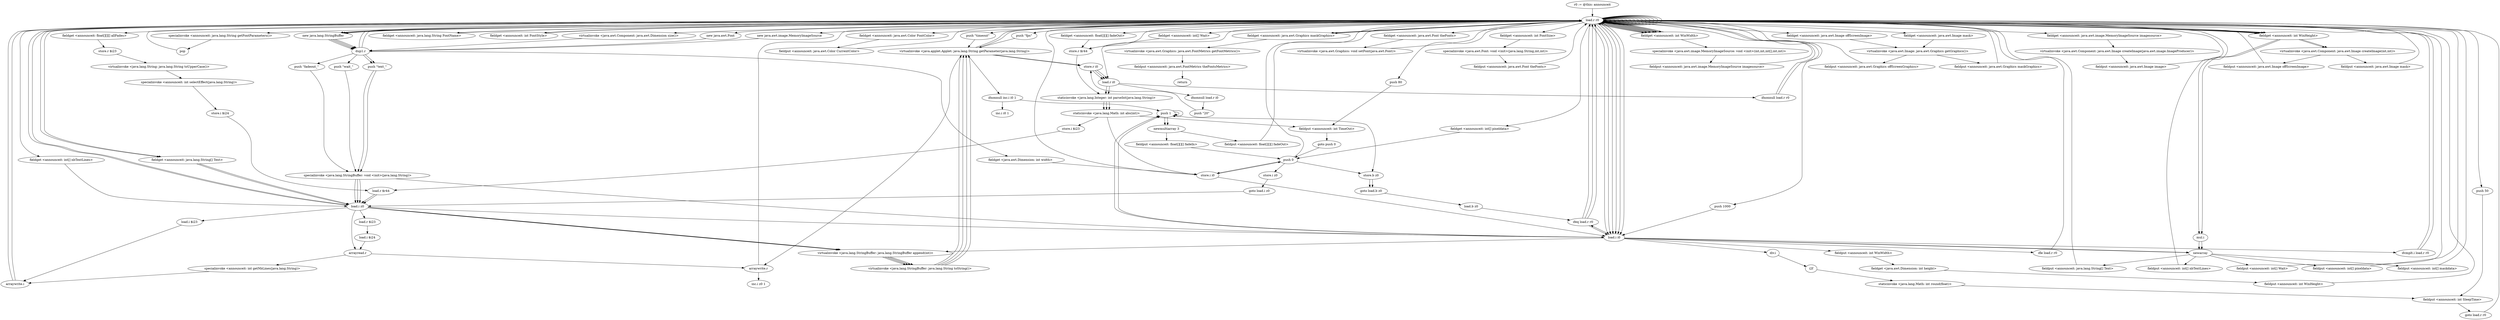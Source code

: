 digraph "" {
    "r0 := @this: announceit"
    "load.r r0"
    "r0 := @this: announceit"->"load.r r0";
    "push \"fps\""
    "load.r r0"->"push \"fps\"";
    "virtualinvoke <java.applet.Applet: java.lang.String getParameter(java.lang.String)>"
    "push \"fps\""->"virtualinvoke <java.applet.Applet: java.lang.String getParameter(java.lang.String)>";
    "store.r i0"
    "virtualinvoke <java.applet.Applet: java.lang.String getParameter(java.lang.String)>"->"store.r i0";
    "load.r i0"
    "store.r i0"->"load.r i0";
    "ifnonnull load.r i0"
    "load.r i0"->"ifnonnull load.r i0";
    "push \"20\""
    "ifnonnull load.r i0"->"push \"20\"";
    "push \"20\""->"store.r i0";
    "store.r i0"->"load.r i0";
    "staticinvoke <java.lang.Integer: int parseInt(java.lang.String)>"
    "load.r i0"->"staticinvoke <java.lang.Integer: int parseInt(java.lang.String)>";
    "staticinvoke <java.lang.Math: int abs(int)>"
    "staticinvoke <java.lang.Integer: int parseInt(java.lang.String)>"->"staticinvoke <java.lang.Math: int abs(int)>";
    "store.i i0"
    "staticinvoke <java.lang.Math: int abs(int)>"->"store.i i0";
    "load.i i0"
    "store.i i0"->"load.i i0";
    "ifeq load.r r0"
    "load.i i0"->"ifeq load.r r0";
    "ifeq load.r r0"->"load.r r0";
    "push 1000"
    "load.r r0"->"push 1000";
    "push 1000"->"load.i i0";
    "div.i"
    "load.i i0"->"div.i";
    "i2f"
    "div.i"->"i2f";
    "staticinvoke <java.lang.Math: int round(float)>"
    "i2f"->"staticinvoke <java.lang.Math: int round(float)>";
    "fieldput <announceit: int SleepTime>"
    "staticinvoke <java.lang.Math: int round(float)>"->"fieldput <announceit: int SleepTime>";
    "goto load.r r0"
    "fieldput <announceit: int SleepTime>"->"goto load.r r0";
    "goto load.r r0"->"load.r r0";
    "push \"timeout\""
    "load.r r0"->"push \"timeout\"";
    "push \"timeout\""->"virtualinvoke <java.applet.Applet: java.lang.String getParameter(java.lang.String)>";
    "virtualinvoke <java.applet.Applet: java.lang.String getParameter(java.lang.String)>"->"store.r i0";
    "store.r i0"->"load.r i0";
    "ifnonnull load.r r0"
    "load.r i0"->"ifnonnull load.r r0";
    "ifnonnull load.r r0"->"load.r r0";
    "push 80"
    "load.r r0"->"push 80";
    "fieldput <announceit: int TimeOut>"
    "push 80"->"fieldput <announceit: int TimeOut>";
    "goto push 0"
    "fieldput <announceit: int TimeOut>"->"goto push 0";
    "push 0"
    "goto push 0"->"push 0";
    "push 0"->"store.i i0";
    "store.i i0"->"push 0";
    "store.b z0"
    "push 0"->"store.b z0";
    "goto load.b z0"
    "store.b z0"->"goto load.b z0";
    "load.b z0"
    "goto load.b z0"->"load.b z0";
    "load.b z0"->"ifeq load.r r0";
    "ifeq load.r r0"->"load.i i0";
    "ifle load.r r0"
    "load.i i0"->"ifle load.r r0";
    "ifle load.r r0"->"load.r r0";
    "load.r r0"->"load.i i0";
    "newarray"
    "load.i i0"->"newarray";
    "fieldput <announceit: java.lang.String[] Text>"
    "newarray"->"fieldput <announceit: java.lang.String[] Text>";
    "fieldput <announceit: java.lang.String[] Text>"->"load.r r0";
    "load.r r0"->"load.i i0";
    "load.i i0"->"newarray";
    "fieldput <announceit: int[] nbTextLines>"
    "newarray"->"fieldput <announceit: int[] nbTextLines>";
    "fieldput <announceit: int[] nbTextLines>"->"load.r r0";
    "load.r r0"->"load.i i0";
    "load.i i0"->"newarray";
    "fieldput <announceit: int[] Wait>"
    "newarray"->"fieldput <announceit: int[] Wait>";
    "fieldput <announceit: int[] Wait>"->"load.r r0";
    "load.r r0"->"load.i i0";
    "push 1"
    "load.i i0"->"push 1";
    "push 1"->"push 1";
    "newmultiarray 3"
    "push 1"->"newmultiarray 3";
    "fieldput <announceit: float[][][] fadeOut>"
    "newmultiarray 3"->"fieldput <announceit: float[][][] fadeOut>";
    "fieldput <announceit: float[][][] fadeOut>"->"load.r r0";
    "load.r r0"->"load.i i0";
    "load.i i0"->"push 1";
    "push 1"->"push 1";
    "push 1"->"newmultiarray 3";
    "fieldput <announceit: float[][][] fadeIn>"
    "newmultiarray 3"->"fieldput <announceit: float[][][] fadeIn>";
    "fieldput <announceit: float[][][] fadeIn>"->"push 0";
    "store.i z0"
    "push 0"->"store.i z0";
    "goto load.i z0"
    "store.i z0"->"goto load.i z0";
    "load.i z0"
    "goto load.i z0"->"load.i z0";
    "load.i z0"->"load.i i0";
    "ifcmplt.i load.r r0"
    "load.i i0"->"ifcmplt.i load.r r0";
    "ifcmplt.i load.r r0"->"load.r r0";
    "load.r r0"->"load.r r0";
    "virtualinvoke <java.awt.Component: java.awt.Dimension size()>"
    "load.r r0"->"virtualinvoke <java.awt.Component: java.awt.Dimension size()>";
    "dup1.r"
    "virtualinvoke <java.awt.Component: java.awt.Dimension size()>"->"dup1.r";
    "fieldget <java.awt.Dimension: int width>"
    "dup1.r"->"fieldget <java.awt.Dimension: int width>";
    "fieldget <java.awt.Dimension: int width>"->"store.i i0";
    "store.i i0"->"load.r r0";
    "load.r r0"->"load.i i0";
    "fieldput <announceit: int WinWidth>"
    "load.i i0"->"fieldput <announceit: int WinWidth>";
    "fieldget <java.awt.Dimension: int height>"
    "fieldput <announceit: int WinWidth>"->"fieldget <java.awt.Dimension: int height>";
    "fieldput <announceit: int WinHeight>"
    "fieldget <java.awt.Dimension: int height>"->"fieldput <announceit: int WinHeight>";
    "fieldput <announceit: int WinHeight>"->"load.r r0";
    "specialinvoke <announceit: java.lang.String getFontParameters()>"
    "load.r r0"->"specialinvoke <announceit: java.lang.String getFontParameters()>";
    "pop"
    "specialinvoke <announceit: java.lang.String getFontParameters()>"->"pop";
    "pop"->"load.r r0";
    "new java.awt.Font"
    "load.r r0"->"new java.awt.Font";
    "new java.awt.Font"->"dup1.r";
    "dup1.r"->"load.r r0";
    "fieldget <announceit: java.lang.String FontName>"
    "load.r r0"->"fieldget <announceit: java.lang.String FontName>";
    "fieldget <announceit: java.lang.String FontName>"->"load.r r0";
    "fieldget <announceit: int FontStyle>"
    "load.r r0"->"fieldget <announceit: int FontStyle>";
    "fieldget <announceit: int FontStyle>"->"load.r r0";
    "fieldget <announceit: int FontSize>"
    "load.r r0"->"fieldget <announceit: int FontSize>";
    "specialinvoke <java.awt.Font: void <init>(java.lang.String,int,int)>"
    "fieldget <announceit: int FontSize>"->"specialinvoke <java.awt.Font: void <init>(java.lang.String,int,int)>";
    "fieldput <announceit: java.awt.Font theFonts>"
    "specialinvoke <java.awt.Font: void <init>(java.lang.String,int,int)>"->"fieldput <announceit: java.awt.Font theFonts>";
    "fieldput <announceit: java.awt.Font theFonts>"->"load.r r0";
    "load.r r0"->"load.r r0";
    "fieldget <announceit: java.awt.Color FontColor>"
    "load.r r0"->"fieldget <announceit: java.awt.Color FontColor>";
    "fieldput <announceit: java.awt.Color CurrentColor>"
    "fieldget <announceit: java.awt.Color FontColor>"->"fieldput <announceit: java.awt.Color CurrentColor>";
    "fieldput <announceit: java.awt.Color CurrentColor>"->"load.r r0";
    "load.r r0"->"load.r r0";
    "load.r r0"->"load.r r0";
    "fieldget <announceit: int WinWidth>"
    "load.r r0"->"fieldget <announceit: int WinWidth>";
    "fieldget <announceit: int WinWidth>"->"load.r r0";
    "fieldget <announceit: int WinHeight>"
    "load.r r0"->"fieldget <announceit: int WinHeight>";
    "virtualinvoke <java.awt.Component: java.awt.Image createImage(int,int)>"
    "fieldget <announceit: int WinHeight>"->"virtualinvoke <java.awt.Component: java.awt.Image createImage(int,int)>";
    "fieldput <announceit: java.awt.Image offScreenImage>"
    "virtualinvoke <java.awt.Component: java.awt.Image createImage(int,int)>"->"fieldput <announceit: java.awt.Image offScreenImage>";
    "fieldput <announceit: java.awt.Image offScreenImage>"->"load.r r0";
    "load.r r0"->"load.r r0";
    "fieldget <announceit: java.awt.Image offScreenImage>"
    "load.r r0"->"fieldget <announceit: java.awt.Image offScreenImage>";
    "virtualinvoke <java.awt.Image: java.awt.Graphics getGraphics()>"
    "fieldget <announceit: java.awt.Image offScreenImage>"->"virtualinvoke <java.awt.Image: java.awt.Graphics getGraphics()>";
    "fieldput <announceit: java.awt.Graphics offScreenGraphics>"
    "virtualinvoke <java.awt.Image: java.awt.Graphics getGraphics()>"->"fieldput <announceit: java.awt.Graphics offScreenGraphics>";
    "fieldput <announceit: java.awt.Graphics offScreenGraphics>"->"load.r r0";
    "load.r r0"->"load.r r0";
    "load.r r0"->"fieldget <announceit: int WinWidth>";
    "fieldget <announceit: int WinWidth>"->"load.r r0";
    "load.r r0"->"fieldget <announceit: int WinHeight>";
    "mul.i"
    "fieldget <announceit: int WinHeight>"->"mul.i";
    "mul.i"->"newarray";
    "fieldput <announceit: int[] pixeldata>"
    "newarray"->"fieldput <announceit: int[] pixeldata>";
    "fieldput <announceit: int[] pixeldata>"->"load.r r0";
    "new java.awt.image.MemoryImageSource"
    "load.r r0"->"new java.awt.image.MemoryImageSource";
    "new java.awt.image.MemoryImageSource"->"dup1.r";
    "dup1.r"->"load.r r0";
    "load.r r0"->"fieldget <announceit: int WinWidth>";
    "fieldget <announceit: int WinWidth>"->"load.r r0";
    "load.r r0"->"fieldget <announceit: int WinHeight>";
    "fieldget <announceit: int WinHeight>"->"load.r r0";
    "fieldget <announceit: int[] pixeldata>"
    "load.r r0"->"fieldget <announceit: int[] pixeldata>";
    "fieldget <announceit: int[] pixeldata>"->"push 0";
    "push 0"->"load.r r0";
    "load.r r0"->"fieldget <announceit: int WinWidth>";
    "specialinvoke <java.awt.image.MemoryImageSource: void <init>(int,int,int[],int,int)>"
    "fieldget <announceit: int WinWidth>"->"specialinvoke <java.awt.image.MemoryImageSource: void <init>(int,int,int[],int,int)>";
    "fieldput <announceit: java.awt.image.MemoryImageSource imagesource>"
    "specialinvoke <java.awt.image.MemoryImageSource: void <init>(int,int,int[],int,int)>"->"fieldput <announceit: java.awt.image.MemoryImageSource imagesource>";
    "fieldput <announceit: java.awt.image.MemoryImageSource imagesource>"->"load.r r0";
    "load.r r0"->"load.r r0";
    "load.r r0"->"load.r r0";
    "fieldget <announceit: java.awt.image.MemoryImageSource imagesource>"
    "load.r r0"->"fieldget <announceit: java.awt.image.MemoryImageSource imagesource>";
    "virtualinvoke <java.awt.Component: java.awt.Image createImage(java.awt.image.ImageProducer)>"
    "fieldget <announceit: java.awt.image.MemoryImageSource imagesource>"->"virtualinvoke <java.awt.Component: java.awt.Image createImage(java.awt.image.ImageProducer)>";
    "fieldput <announceit: java.awt.Image image>"
    "virtualinvoke <java.awt.Component: java.awt.Image createImage(java.awt.image.ImageProducer)>"->"fieldput <announceit: java.awt.Image image>";
    "fieldput <announceit: java.awt.Image image>"->"load.r r0";
    "load.r r0"->"load.r r0";
    "load.r r0"->"fieldget <announceit: int WinWidth>";
    "fieldget <announceit: int WinWidth>"->"load.r r0";
    "load.r r0"->"fieldget <announceit: int WinHeight>";
    "fieldget <announceit: int WinHeight>"->"mul.i";
    "mul.i"->"newarray";
    "fieldput <announceit: int[] maskdata>"
    "newarray"->"fieldput <announceit: int[] maskdata>";
    "fieldput <announceit: int[] maskdata>"->"load.r r0";
    "load.r r0"->"load.r r0";
    "load.r r0"->"load.r r0";
    "load.r r0"->"fieldget <announceit: int WinWidth>";
    "fieldget <announceit: int WinWidth>"->"load.r r0";
    "load.r r0"->"fieldget <announceit: int WinHeight>";
    "fieldget <announceit: int WinHeight>"->"virtualinvoke <java.awt.Component: java.awt.Image createImage(int,int)>";
    "fieldput <announceit: java.awt.Image mask>"
    "virtualinvoke <java.awt.Component: java.awt.Image createImage(int,int)>"->"fieldput <announceit: java.awt.Image mask>";
    "fieldput <announceit: java.awt.Image mask>"->"load.r r0";
    "load.r r0"->"load.r r0";
    "fieldget <announceit: java.awt.Image mask>"
    "load.r r0"->"fieldget <announceit: java.awt.Image mask>";
    "fieldget <announceit: java.awt.Image mask>"->"virtualinvoke <java.awt.Image: java.awt.Graphics getGraphics()>";
    "fieldput <announceit: java.awt.Graphics maskGraphics>"
    "virtualinvoke <java.awt.Image: java.awt.Graphics getGraphics()>"->"fieldput <announceit: java.awt.Graphics maskGraphics>";
    "fieldput <announceit: java.awt.Graphics maskGraphics>"->"load.r r0";
    "fieldget <announceit: java.awt.Graphics maskGraphics>"
    "load.r r0"->"fieldget <announceit: java.awt.Graphics maskGraphics>";
    "fieldget <announceit: java.awt.Graphics maskGraphics>"->"load.r r0";
    "fieldget <announceit: java.awt.Font theFonts>"
    "load.r r0"->"fieldget <announceit: java.awt.Font theFonts>";
    "virtualinvoke <java.awt.Graphics: void setFont(java.awt.Font)>"
    "fieldget <announceit: java.awt.Font theFonts>"->"virtualinvoke <java.awt.Graphics: void setFont(java.awt.Font)>";
    "virtualinvoke <java.awt.Graphics: void setFont(java.awt.Font)>"->"load.r r0";
    "load.r r0"->"load.r r0";
    "load.r r0"->"fieldget <announceit: java.awt.Graphics maskGraphics>";
    "virtualinvoke <java.awt.Graphics: java.awt.FontMetrics getFontMetrics()>"
    "fieldget <announceit: java.awt.Graphics maskGraphics>"->"virtualinvoke <java.awt.Graphics: java.awt.FontMetrics getFontMetrics()>";
    "fieldput <announceit: java.awt.FontMetrics theFontsMetrics>"
    "virtualinvoke <java.awt.Graphics: java.awt.FontMetrics getFontMetrics()>"->"fieldput <announceit: java.awt.FontMetrics theFontsMetrics>";
    "return"
    "fieldput <announceit: java.awt.FontMetrics theFontsMetrics>"->"return";
    "ifcmplt.i load.r r0"->"load.r r0";
    "fieldget <announceit: java.lang.String[] Text>"
    "load.r r0"->"fieldget <announceit: java.lang.String[] Text>";
    "fieldget <announceit: java.lang.String[] Text>"->"load.i z0";
    "load.i z0"->"load.r r0";
    "new java.lang.StringBuffer"
    "load.r r0"->"new java.lang.StringBuffer";
    "new java.lang.StringBuffer"->"dup1.r";
    "push \"text_\""
    "dup1.r"->"push \"text_\"";
    "specialinvoke <java.lang.StringBuffer: void <init>(java.lang.String)>"
    "push \"text_\""->"specialinvoke <java.lang.StringBuffer: void <init>(java.lang.String)>";
    "specialinvoke <java.lang.StringBuffer: void <init>(java.lang.String)>"->"load.i z0";
    "virtualinvoke <java.lang.StringBuffer: java.lang.StringBuffer append(int)>"
    "load.i z0"->"virtualinvoke <java.lang.StringBuffer: java.lang.StringBuffer append(int)>";
    "virtualinvoke <java.lang.StringBuffer: java.lang.String toString()>"
    "virtualinvoke <java.lang.StringBuffer: java.lang.StringBuffer append(int)>"->"virtualinvoke <java.lang.StringBuffer: java.lang.String toString()>";
    "virtualinvoke <java.lang.StringBuffer: java.lang.String toString()>"->"virtualinvoke <java.applet.Applet: java.lang.String getParameter(java.lang.String)>";
    "arraywrite.r"
    "virtualinvoke <java.applet.Applet: java.lang.String getParameter(java.lang.String)>"->"arraywrite.r";
    "arraywrite.r"->"load.r r0";
    "fieldget <announceit: int[] nbTextLines>"
    "load.r r0"->"fieldget <announceit: int[] nbTextLines>";
    "fieldget <announceit: int[] nbTextLines>"->"load.i z0";
    "load.i z0"->"load.r r0";
    "load.r r0"->"load.r r0";
    "load.r r0"->"fieldget <announceit: java.lang.String[] Text>";
    "fieldget <announceit: java.lang.String[] Text>"->"load.i z0";
    "arrayread.r"
    "load.i z0"->"arrayread.r";
    "specialinvoke <announceit: int getNbLines(java.lang.String)>"
    "arrayread.r"->"specialinvoke <announceit: int getNbLines(java.lang.String)>";
    "arraywrite.i"
    "specialinvoke <announceit: int getNbLines(java.lang.String)>"->"arraywrite.i";
    "arraywrite.i"->"load.r r0";
    "load.r r0"->"new java.lang.StringBuffer";
    "new java.lang.StringBuffer"->"dup1.r";
    "push \"wait_\""
    "dup1.r"->"push \"wait_\"";
    "push \"wait_\""->"specialinvoke <java.lang.StringBuffer: void <init>(java.lang.String)>";
    "specialinvoke <java.lang.StringBuffer: void <init>(java.lang.String)>"->"load.i z0";
    "load.i z0"->"virtualinvoke <java.lang.StringBuffer: java.lang.StringBuffer append(int)>";
    "virtualinvoke <java.lang.StringBuffer: java.lang.StringBuffer append(int)>"->"virtualinvoke <java.lang.StringBuffer: java.lang.String toString()>";
    "virtualinvoke <java.lang.StringBuffer: java.lang.String toString()>"->"virtualinvoke <java.applet.Applet: java.lang.String getParameter(java.lang.String)>";
    "virtualinvoke <java.applet.Applet: java.lang.String getParameter(java.lang.String)>"->"load.r r0";
    "fieldget <announceit: int[] Wait>"
    "load.r r0"->"fieldget <announceit: int[] Wait>";
    "store.r $r44"
    "fieldget <announceit: int[] Wait>"->"store.r $r44";
    "store.r $r44"->"staticinvoke <java.lang.Integer: int parseInt(java.lang.String)>";
    "staticinvoke <java.lang.Integer: int parseInt(java.lang.String)>"->"staticinvoke <java.lang.Math: int abs(int)>";
    "store.i $i23"
    "staticinvoke <java.lang.Math: int abs(int)>"->"store.i $i23";
    "load.r $r44"
    "store.i $i23"->"load.r $r44";
    "load.r $r44"->"load.i z0";
    "load.i $i23"
    "load.i z0"->"load.i $i23";
    "load.i $i23"->"arraywrite.i";
    "arraywrite.i"->"load.r r0";
    "load.r r0"->"load.r r0";
    "load.r r0"->"new java.lang.StringBuffer";
    "new java.lang.StringBuffer"->"dup1.r";
    "push \"fadeout_\""
    "dup1.r"->"push \"fadeout_\"";
    "push \"fadeout_\""->"specialinvoke <java.lang.StringBuffer: void <init>(java.lang.String)>";
    "specialinvoke <java.lang.StringBuffer: void <init>(java.lang.String)>"->"load.i z0";
    "load.i z0"->"virtualinvoke <java.lang.StringBuffer: java.lang.StringBuffer append(int)>";
    "virtualinvoke <java.lang.StringBuffer: java.lang.StringBuffer append(int)>"->"virtualinvoke <java.lang.StringBuffer: java.lang.String toString()>";
    "virtualinvoke <java.lang.StringBuffer: java.lang.String toString()>"->"virtualinvoke <java.applet.Applet: java.lang.String getParameter(java.lang.String)>";
    "virtualinvoke <java.applet.Applet: java.lang.String getParameter(java.lang.String)>"->"load.r r0";
    "fieldget <announceit: float[][][] fadeOut>"
    "load.r r0"->"fieldget <announceit: float[][][] fadeOut>";
    "fieldget <announceit: float[][][] fadeOut>"->"store.r $r44";
    "store.r $r44"->"load.r r0";
    "fieldget <announceit: float[][][] allFades>"
    "load.r r0"->"fieldget <announceit: float[][][] allFades>";
    "store.r $i23"
    "fieldget <announceit: float[][][] allFades>"->"store.r $i23";
    "virtualinvoke <java.lang.String: java.lang.String toUpperCase()>"
    "store.r $i23"->"virtualinvoke <java.lang.String: java.lang.String toUpperCase()>";
    "specialinvoke <announceit: int selectEffect(java.lang.String)>"
    "virtualinvoke <java.lang.String: java.lang.String toUpperCase()>"->"specialinvoke <announceit: int selectEffect(java.lang.String)>";
    "store.i $i24"
    "specialinvoke <announceit: int selectEffect(java.lang.String)>"->"store.i $i24";
    "store.i $i24"->"load.r $r44";
    "load.r $r44"->"load.i z0";
    "load.r $i23"
    "load.i z0"->"load.r $i23";
    "load.i $i24"
    "load.r $i23"->"load.i $i24";
    "load.i $i24"->"arrayread.r";
    "arrayread.r"->"arraywrite.r";
    "inc.i z0 1"
    "arraywrite.r"->"inc.i z0 1";
    "ifeq load.r r0"->"load.r r0";
    "load.r r0"->"new java.lang.StringBuffer";
    "new java.lang.StringBuffer"->"dup1.r";
    "dup1.r"->"push \"text_\"";
    "push \"text_\""->"specialinvoke <java.lang.StringBuffer: void <init>(java.lang.String)>";
    "specialinvoke <java.lang.StringBuffer: void <init>(java.lang.String)>"->"load.i i0";
    "load.i i0"->"virtualinvoke <java.lang.StringBuffer: java.lang.StringBuffer append(int)>";
    "virtualinvoke <java.lang.StringBuffer: java.lang.StringBuffer append(int)>"->"virtualinvoke <java.lang.StringBuffer: java.lang.String toString()>";
    "virtualinvoke <java.lang.StringBuffer: java.lang.String toString()>"->"virtualinvoke <java.applet.Applet: java.lang.String getParameter(java.lang.String)>";
    "ifnonnull inc.i i0 1"
    "virtualinvoke <java.applet.Applet: java.lang.String getParameter(java.lang.String)>"->"ifnonnull inc.i i0 1";
    "ifnonnull inc.i i0 1"->"push 1";
    "push 1"->"store.b z0";
    "store.b z0"->"goto load.b z0";
    "inc.i i0 1"
    "ifnonnull inc.i i0 1"->"inc.i i0 1";
    "ifnonnull load.r r0"->"load.r r0";
    "load.r r0"->"load.r i0";
    "load.r i0"->"staticinvoke <java.lang.Integer: int parseInt(java.lang.String)>";
    "staticinvoke <java.lang.Integer: int parseInt(java.lang.String)>"->"staticinvoke <java.lang.Math: int abs(int)>";
    "staticinvoke <java.lang.Math: int abs(int)>"->"fieldput <announceit: int TimeOut>";
    "ifeq load.r r0"->"load.r r0";
    "push 50"
    "load.r r0"->"push 50";
    "push 50"->"fieldput <announceit: int SleepTime>";
}
